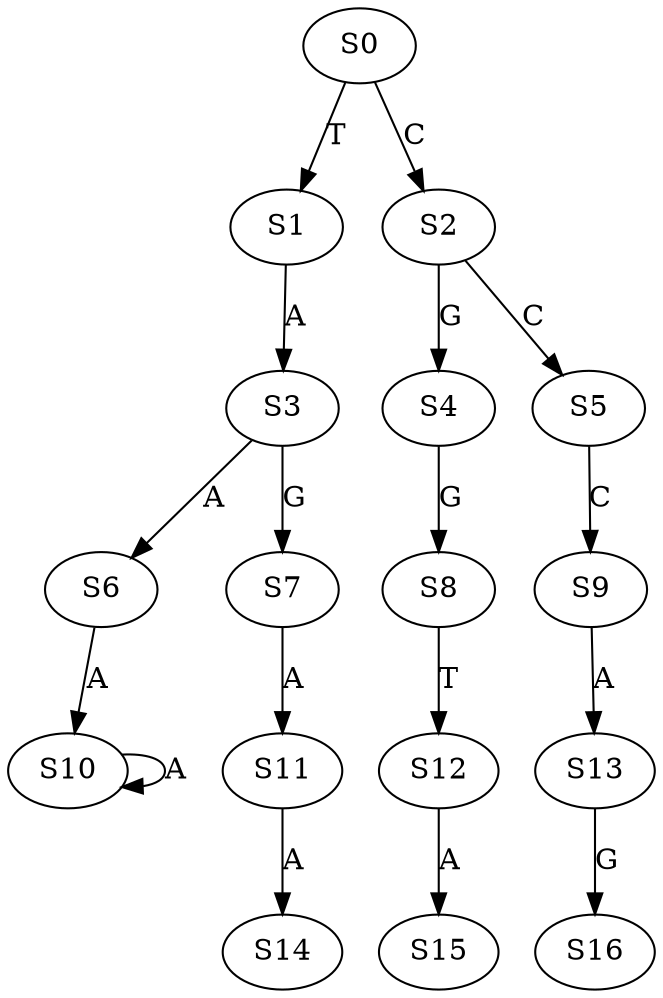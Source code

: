 strict digraph  {
	S0 -> S1 [ label = T ];
	S0 -> S2 [ label = C ];
	S1 -> S3 [ label = A ];
	S2 -> S4 [ label = G ];
	S2 -> S5 [ label = C ];
	S3 -> S6 [ label = A ];
	S3 -> S7 [ label = G ];
	S4 -> S8 [ label = G ];
	S5 -> S9 [ label = C ];
	S6 -> S10 [ label = A ];
	S7 -> S11 [ label = A ];
	S8 -> S12 [ label = T ];
	S9 -> S13 [ label = A ];
	S10 -> S10 [ label = A ];
	S11 -> S14 [ label = A ];
	S12 -> S15 [ label = A ];
	S13 -> S16 [ label = G ];
}
